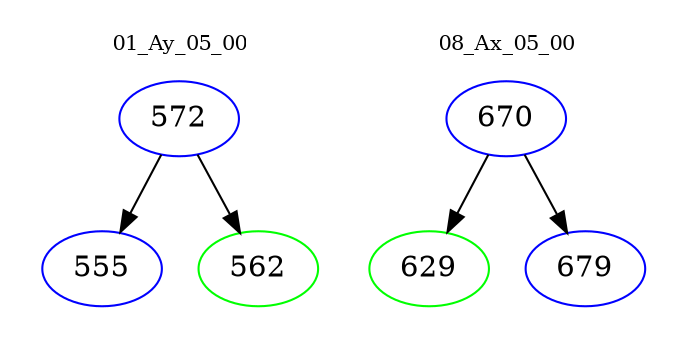 digraph{
subgraph cluster_0 {
color = white
label = "01_Ay_05_00";
fontsize=10;
T0_572 [label="572", color="blue"]
T0_572 -> T0_555 [color="black"]
T0_555 [label="555", color="blue"]
T0_572 -> T0_562 [color="black"]
T0_562 [label="562", color="green"]
}
subgraph cluster_1 {
color = white
label = "08_Ax_05_00";
fontsize=10;
T1_670 [label="670", color="blue"]
T1_670 -> T1_629 [color="black"]
T1_629 [label="629", color="green"]
T1_670 -> T1_679 [color="black"]
T1_679 [label="679", color="blue"]
}
}
